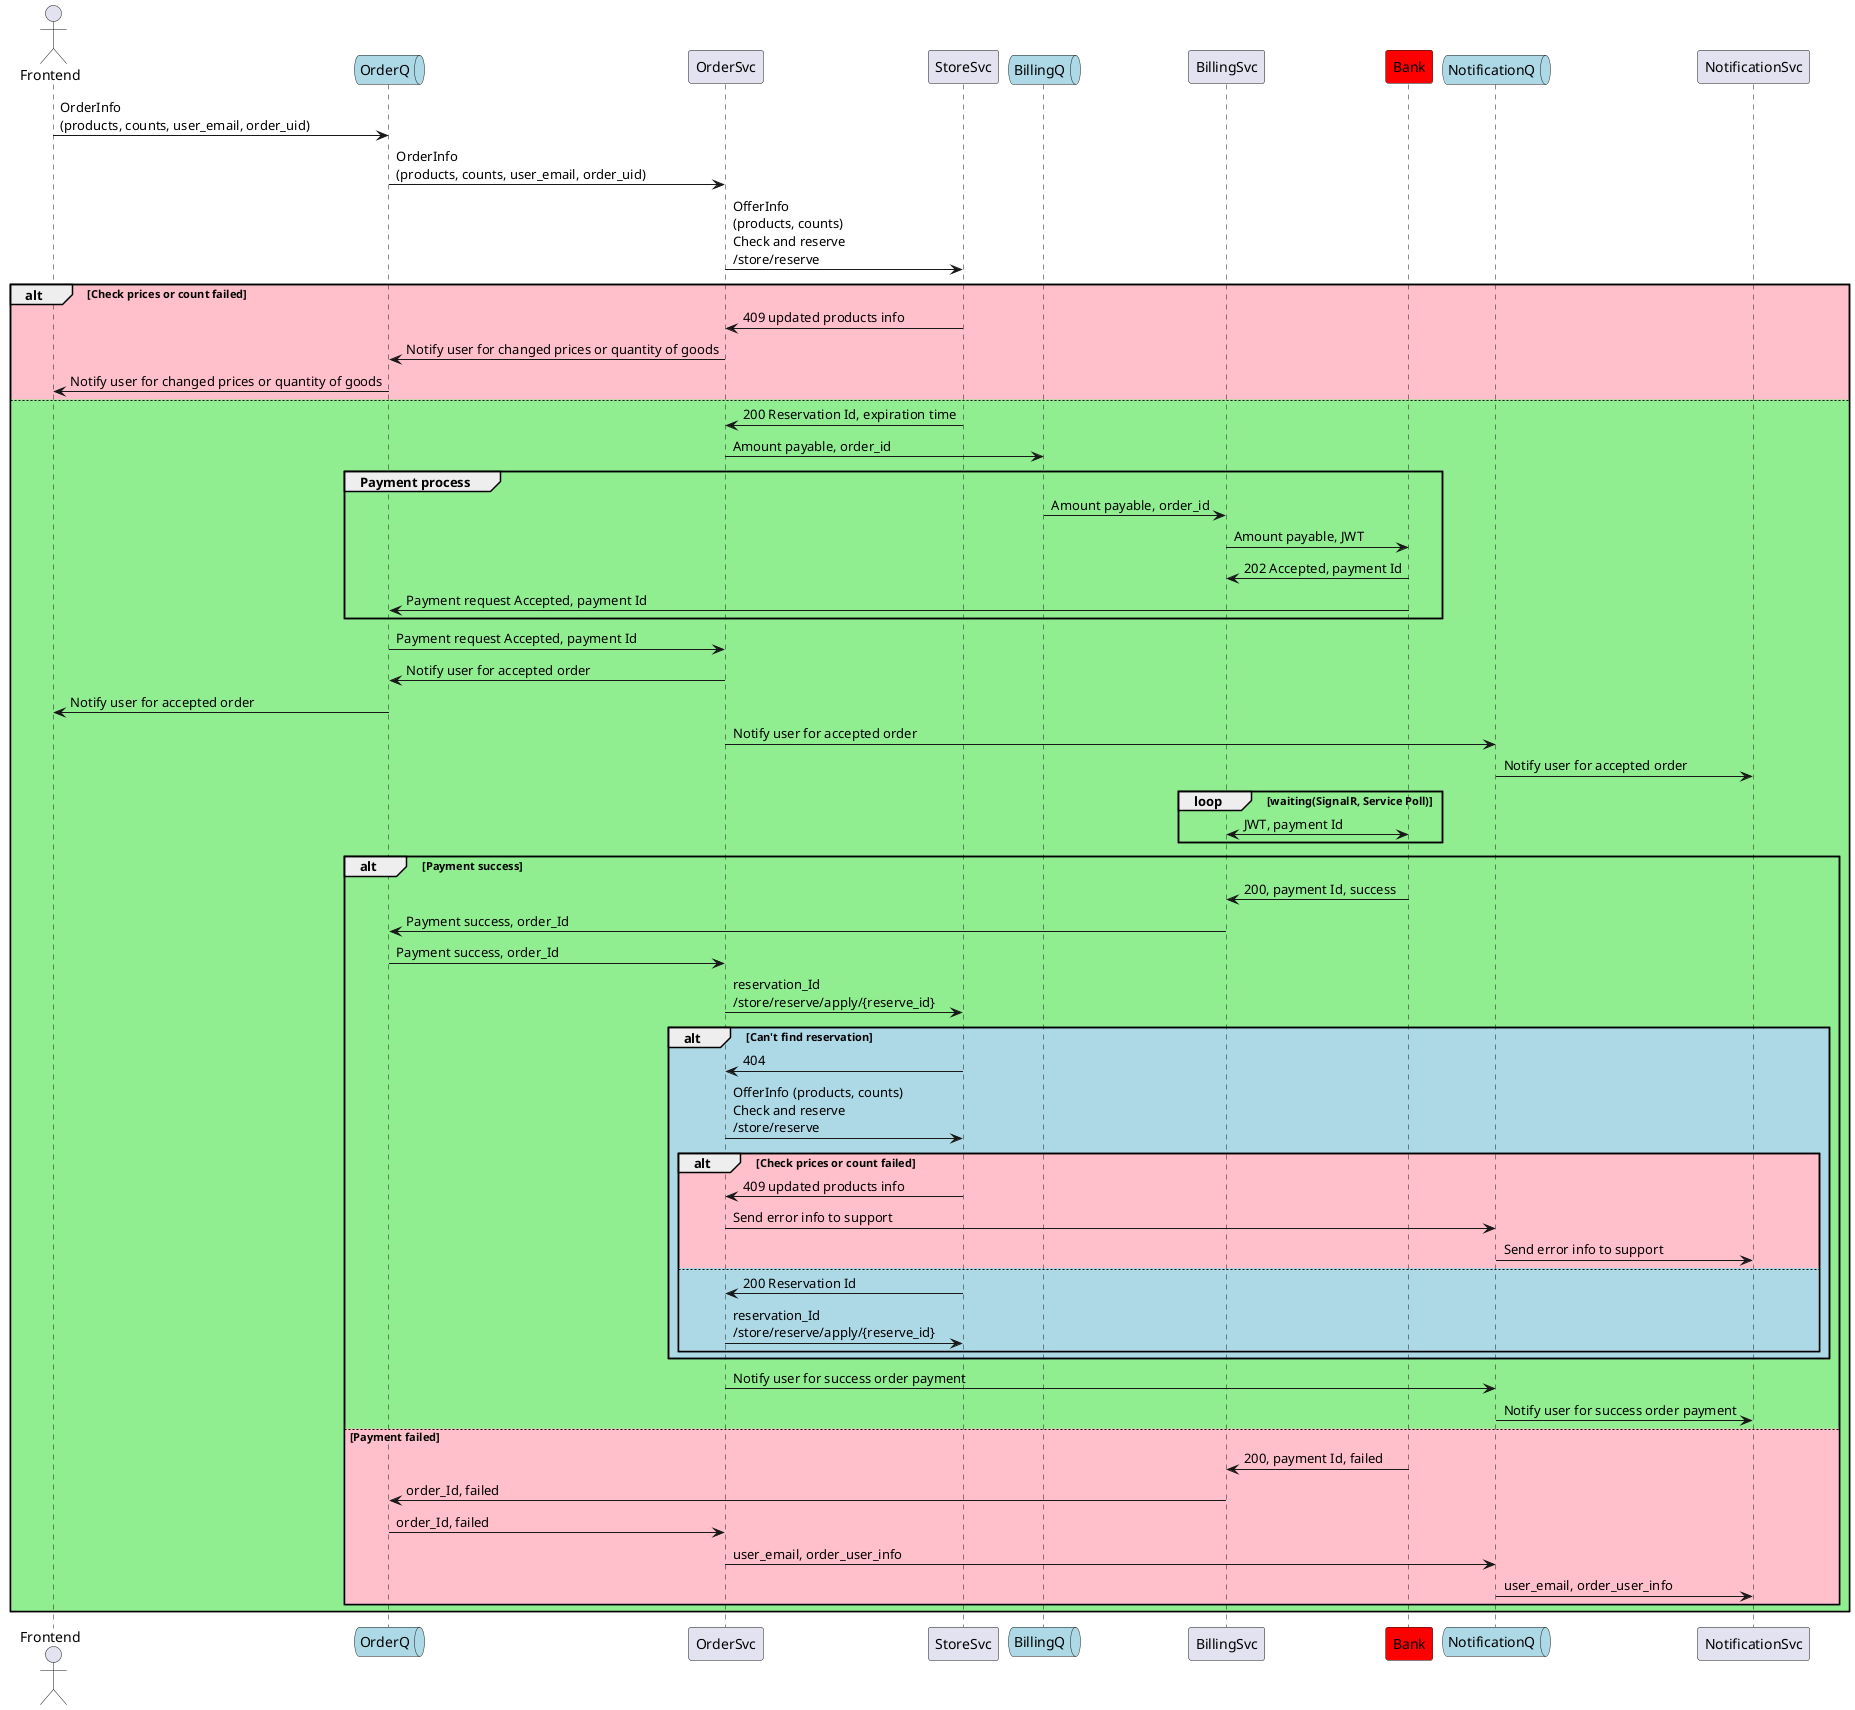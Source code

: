 @startuml
'https://plantuml.com/sequence-diagram

actor "Frontend"                  as User
queue "OrderQ"                  as OrderQ             #LightBlue
participant "OrderSvc"          as Order
participant "StoreSvc"          as Store
queue "BillingQ"                as BillingQ           #LightBlue
participant "BillingSvc"        as Billing
participant "Bank"              as Bank               #red
queue "NotificationQ"           as NotifyQ            #LightBlue
participant "NotificationSvc"   as Notify

User -> OrderQ : OrderInfo\n(products, counts, user_email, order_uid)
OrderQ -> Order : OrderInfo\n(products, counts, user_email, order_uid)

Order -> Store : OfferInfo\n(products, counts)\nCheck and reserve\n/store/reserve

alt #Pink Check prices or count failed

    Store -> Order : 409 updated products info
	Order -> OrderQ : Notify user for changed prices or quantity of goods
	OrderQ -> User : Notify user for changed prices or quantity of goods

else #LightGreen 

    Store -> Order : 200 Reservation Id, expiration time
    Order -> BillingQ : Amount payable, order_id
	
	group #LightGreen Payment process
	
		BillingQ -> Billing : Amount payable, order_id
		Billing -> Bank : Amount payable, JWT
		Bank -> Billing : 202 Accepted, payment Id
		Bank -> OrderQ : Payment request Accepted, payment Id
	end
	
	OrderQ -> Order : Payment request Accepted, payment Id
	Order -> OrderQ : Notify user for accepted order
	OrderQ -> User : Notify user for accepted order
	Order -> NotifyQ : Notify user for accepted order
	NotifyQ -> Notify : Notify user for accepted order
		
	loop waiting(SignalR, Service Poll)

		Billing <-> Bank : JWT, payment Id
	
	end
	
	alt #LightGreen Payment success
	
		Bank -> Billing : 200, payment Id, success
		Billing -> OrderQ : Payment success, order_Id
		OrderQ -> Order : Payment success, order_Id
		Order -> Store : reservation_Id\n/store/reserve/apply/{reserve_id}
		alt #LightBlue Can't find reservation
			Store -> Order : 404
			Order -> Store : OfferInfo (products, counts)\nCheck and reserve\n/store/reserve
			alt #Pink Check prices or count failed
				Store -> Order : 409 updated products info
				Order -> NotifyQ : Send error info to support
				NotifyQ -> Notify : Send error info to support
			else #LightBlue
				Store -> Order : 200 Reservation Id
				Order -> Store : reservation_Id\n/store/reserve/apply/{reserve_id}
			end
		end
		
		"Order" -> "NotifyQ" : Notify user for success order payment
		"NotifyQ" -> "Notify" : Notify user for success order payment
	
	else #Pink Payment failed
	
		Bank -> Billing : 200, payment Id, failed
		Billing -> OrderQ : order_Id, failed
		OrderQ -> Order : order_Id, failed
		Order -> NotifyQ : user_email, order_user_info
		NotifyQ -> Notify : user_email, order_user_info
	
	end
end
@enduml